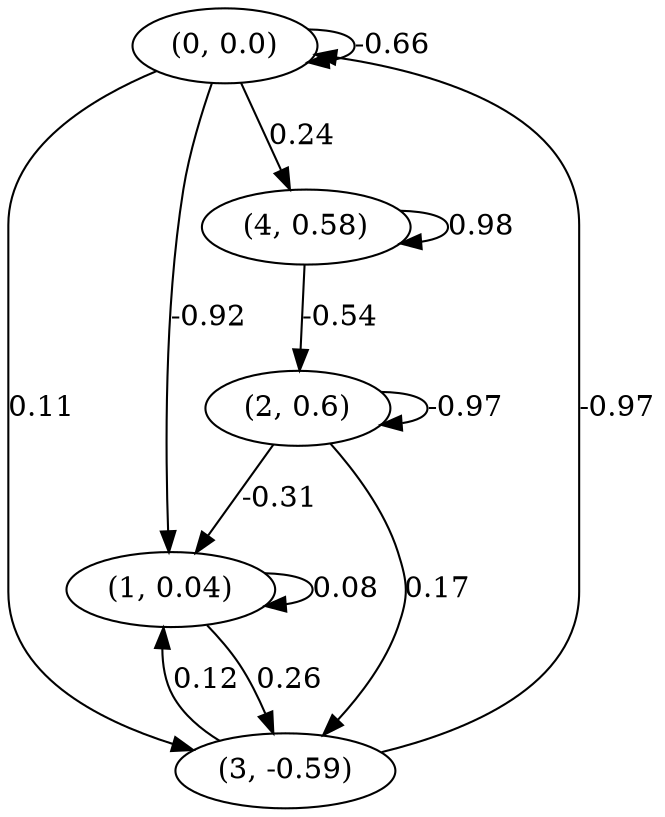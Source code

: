digraph {
    0 [ label = "(0, 0.0)" ]
    1 [ label = "(1, 0.04)" ]
    2 [ label = "(2, 0.6)" ]
    3 [ label = "(3, -0.59)" ]
    4 [ label = "(4, 0.58)" ]
    0 -> 0 [ label = "-0.66" ]
    1 -> 1 [ label = "0.08" ]
    2 -> 2 [ label = "-0.97" ]
    4 -> 4 [ label = "0.98" ]
    3 -> 0 [ label = "-0.97" ]
    0 -> 1 [ label = "-0.92" ]
    2 -> 1 [ label = "-0.31" ]
    3 -> 1 [ label = "0.12" ]
    4 -> 2 [ label = "-0.54" ]
    0 -> 3 [ label = "0.11" ]
    1 -> 3 [ label = "0.26" ]
    2 -> 3 [ label = "0.17" ]
    0 -> 4 [ label = "0.24" ]
}

